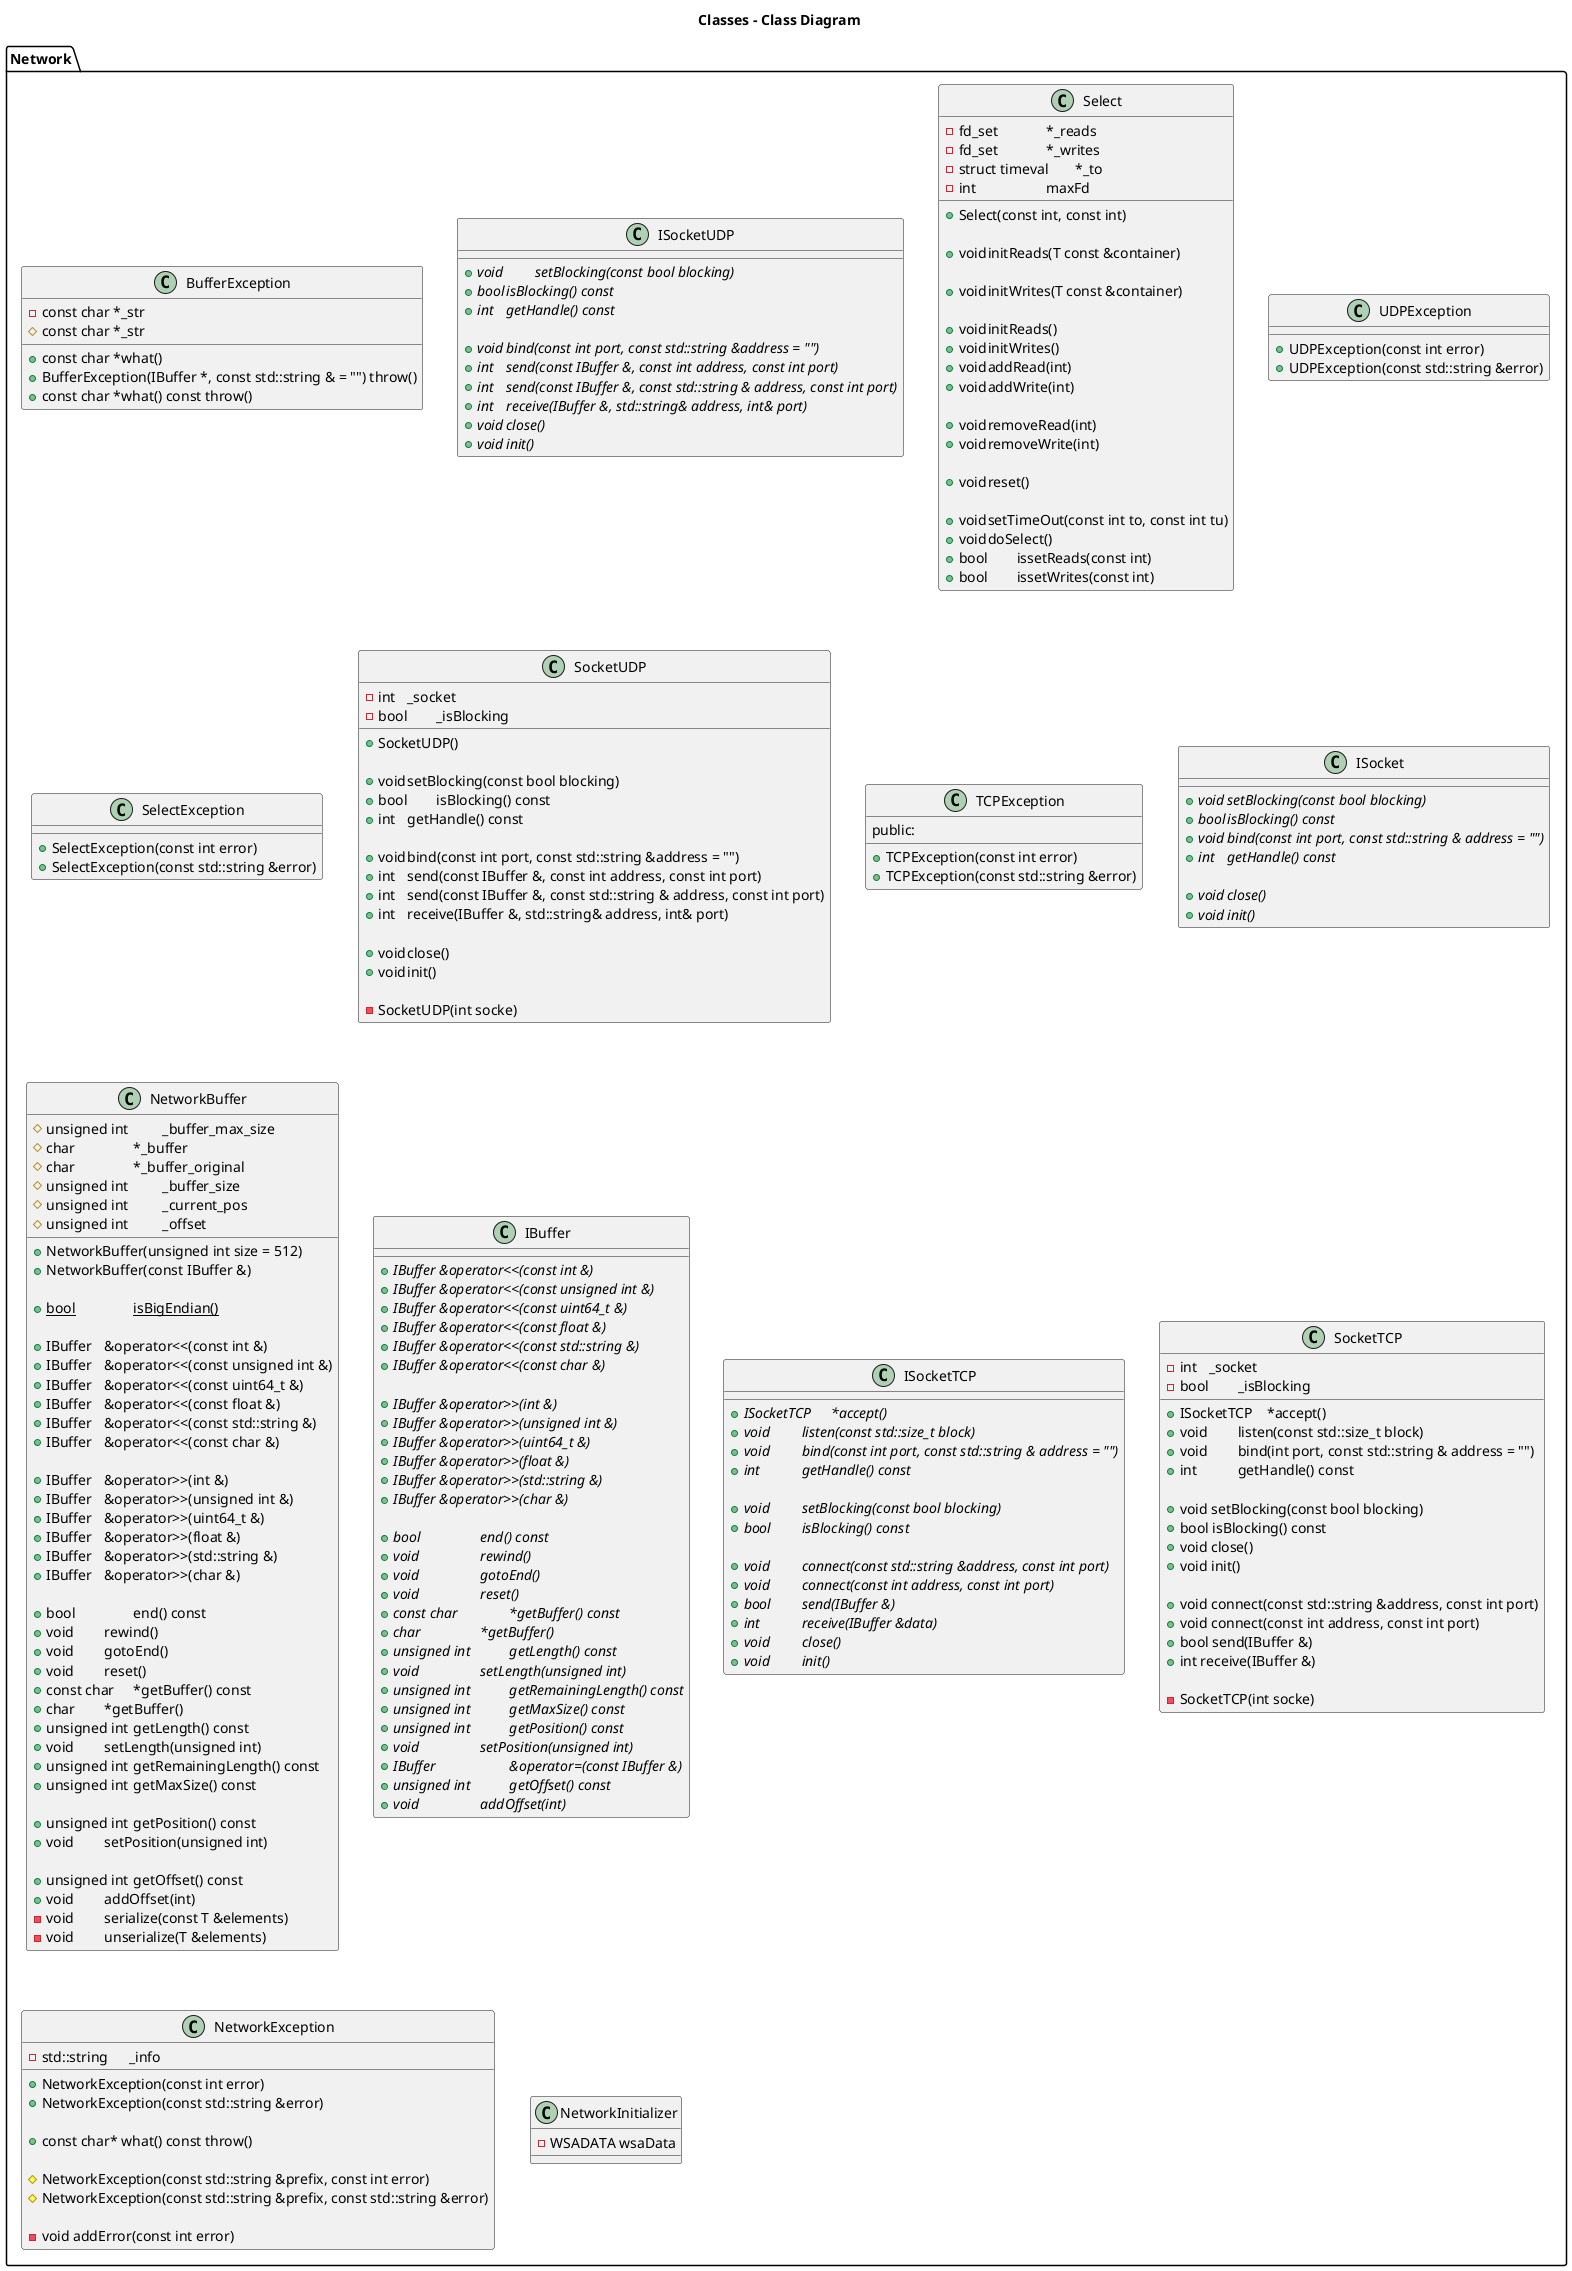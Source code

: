 @startuml

title Classes - Class Diagram

package Network {

class BufferException {
+const char *what()
-const char *_str
}

class ISocketUDP {
  + {abstract} void		setBlocking(const bool blocking)
  + {abstract} bool	isBlocking() const
  + {abstract} int	getHandle() const

  + {abstract} void	bind(const int port, const std::string &address = "")
  + {abstract} int	send(const IBuffer &, const int address, const int port)
  + {abstract} int	send(const IBuffer &, const std::string & address, const int port)
  + {abstract} int	receive(IBuffer &, std::string& address, int& port)
  + {abstract} void	close()
  + {abstract} void	init()
}

class	Select {

  - fd_set		*_reads
  - fd_set		*_writes
  - struct timeval	*_to
  - int			maxFd

  + Select(const int, const int)

  + void	initReads(T const &container)

  + void	initWrites(T const &container)

  + void	initReads()
  + void	initWrites()
  + void	addRead(int)
  + void	addWrite(int)

  + void	removeRead(int)
  + void	removeWrite(int)

  + void	reset()

  + void	setTimeOut(const int to, const int tu)
  + void	doSelect()
  + bool	issetReads(const int)
  + bool	issetWrites(const int)
}

class UDPException {
  + UDPException(const int error)
  + UDPException(const std::string &error)
}

class SelectException {
  + SelectException(const int error)
  + SelectException(const std::string &error)
}

class SocketUDP {
  + SocketUDP()

  + void	setBlocking(const bool blocking)
  + bool	isBlocking() const
  + int	getHandle() const

  + void	bind(const int port, const std::string &address = "")
  + int	send(const IBuffer &, const int address, const int port)
  + int	send(const IBuffer &, const std::string & address, const int port)
  + int	receive(IBuffer &, std::string& address, int& port)

  + void	close()
  + void	init()

  - SocketUDP(int socke)

  - int	_socket
  - bool	_isBlocking
}

class TCPException {
public:
  + TCPException(const int error)
  + TCPException(const std::string &error)
}

class ISocket {
  + {abstract} void	setBlocking(const bool blocking)
  + {abstract} bool	isBlocking() const
  + {abstract} void	bind(const int port, const std::string & address = "")
  + {abstract} int	getHandle() const

  + {abstract} void	close()
  + {abstract} void	init()
}

class NetworkBuffer {
  + NetworkBuffer(unsigned int size = 512)
  + NetworkBuffer(const IBuffer &)

  + {static} bool		isBigEndian()

  + IBuffer	&operator<<(const int &)
  + IBuffer	&operator<<(const unsigned int &)
  + IBuffer	&operator<<(const uint64_t &)
  + IBuffer	&operator<<(const float &)
  + IBuffer	&operator<<(const std::string &)
  + IBuffer	&operator<<(const char &)

  + IBuffer	&operator>>(int &)
  + IBuffer	&operator>>(unsigned int &)
  + IBuffer	&operator>>(uint64_t &)
  + IBuffer	&operator>>(float &)
  + IBuffer	&operator>>(std::string &)
  + IBuffer	&operator>>(char &)

  + bool		end() const
  + void		rewind()
  + void		gotoEnd()
  + void		reset()
  + const char	*getBuffer() const
  + char		*getBuffer()
  + unsigned int	getLength() const
  + void		setLength(unsigned int)
  + unsigned int	getRemainingLength() const
  + unsigned int	getMaxSize() const

  + unsigned int	getPosition() const
  + void		setPosition(unsigned int)

  + unsigned int	getOffset() const
  + void		addOffset(int)

  # unsigned int		_buffer_max_size
  # char			*_buffer
  # char			*_buffer_original
  # unsigned int		_buffer_size
  # unsigned int		_current_pos
  # unsigned int		_offset

  - void		serialize(const T &elements)
  - void		unserialize(T &elements)
}

class IBuffer {
  + {abstract} IBuffer &operator<<(const int &)
  + {abstract} IBuffer &operator<<(const unsigned int &)
  + {abstract} IBuffer &operator<<(const uint64_t &)
  + {abstract} IBuffer &operator<<(const float &)
  + {abstract} IBuffer &operator<<(const std::string &)
  + {abstract} IBuffer &operator<<(const char &)

  + {abstract} IBuffer &operator>>(int &)
  + {abstract} IBuffer &operator>>(unsigned int &)
  + {abstract} IBuffer &operator>>(uint64_t &)
  + {abstract} IBuffer &operator>>(float &)
  + {abstract} IBuffer &operator>>(std::string &)
  + {abstract} IBuffer &operator>>(char &)

  + {abstract} bool			end() const
  + {abstract} void			rewind()
  + {abstract} void			gotoEnd()
  + {abstract} void			reset()
  + {abstract} const char		*getBuffer() const
  + {abstract} char			*getBuffer()
  + {abstract} unsigned int		getLength() const
  + {abstract} void			setLength(unsigned int)
  + {abstract} unsigned int		getRemainingLength() const
  + {abstract} unsigned int		getMaxSize() const
  + {abstract} unsigned int		getPosition() const
  + {abstract} void			setPosition(unsigned int)
  + {abstract} IBuffer			&operator=(const IBuffer &)
  + {abstract} unsigned int		getOffset() const
  + {abstract} void			addOffset(int)
}

class BufferException {
  + BufferException(IBuffer *, const std::string & = "") throw()
  + const char *what() const throw()
  # const char *_str
}

class ISocketTCP {
	+ {abstract} ISocketTCP	*accept()
	+ {abstract} void		listen(const std::size_t block)
	+ {abstract} void		bind(const int port, const std::string & address = "")
	+ {abstract}	int		getHandle() const

	+ {abstract} void		setBlocking(const bool blocking)
	+ {abstract}	bool		isBlocking() const

	+ {abstract} void		connect(const std::string &address, const int port)
	+ {abstract} void		connect(const int address, const int port)
	+ {abstract} bool		send(IBuffer &)
	+ {abstract} int		receive(IBuffer &data)
	+ {abstract} void		close()
	+ {abstract} void		init()
}

class SocketTCP {
  + ISocketTCP	*accept()
  + void		listen(const std::size_t block)
  + void		bind(int port, const std::string & address = "")
  + int		getHandle() const

  + void setBlocking(const bool blocking)
  + bool isBlocking() const
  + void close()
  + void init()

  + void connect(const std::string &address, const int port)
  + void connect(const int address, const int port)
  + bool send(IBuffer &)
  + int receive(IBuffer &)

  - SocketTCP(int socke)

  - int	_socket
  - bool	_isBlocking
}

class NetworkException {
  + NetworkException(const int error)
  + NetworkException(const std::string &error)

  + const char* what() const throw()

  # NetworkException(const std::string &prefix, const int error)
  # NetworkException(const std::string &prefix, const std::string &error)

  - void addError(const int error)
  - std::string	_info
}

class NetworkInitializer {
		- WSADATA wsaData
}

}

@enduml
